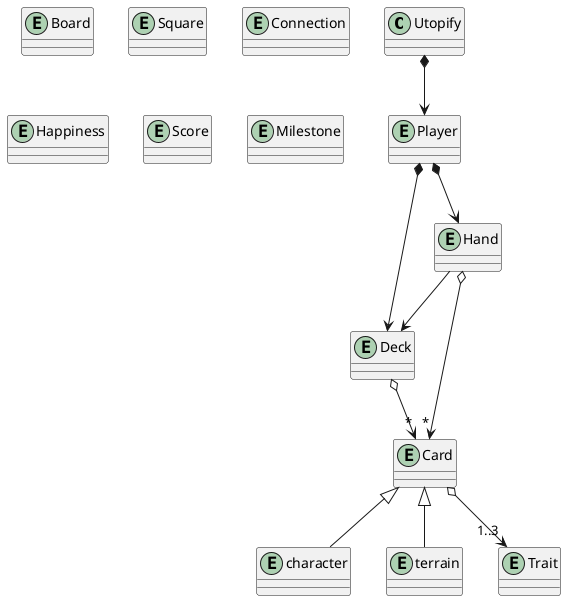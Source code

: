 ﻿@startuml

class Utopify
entity Player
entity Deck
entity Hand
entity Card
entity character
entity terrain
entity Trait
entity Board
entity Square
entity Connection
entity Happiness
entity Score
entity Milestone

Utopify *--> Player
Player *--> Deck
Player *--> Hand
Hand --> Deck
Hand o--> "*" Card
Deck o--> "*" Card
Card o--> "1..3" Trait
Card <|-- character
Card <|-- terrain
 
@enduml